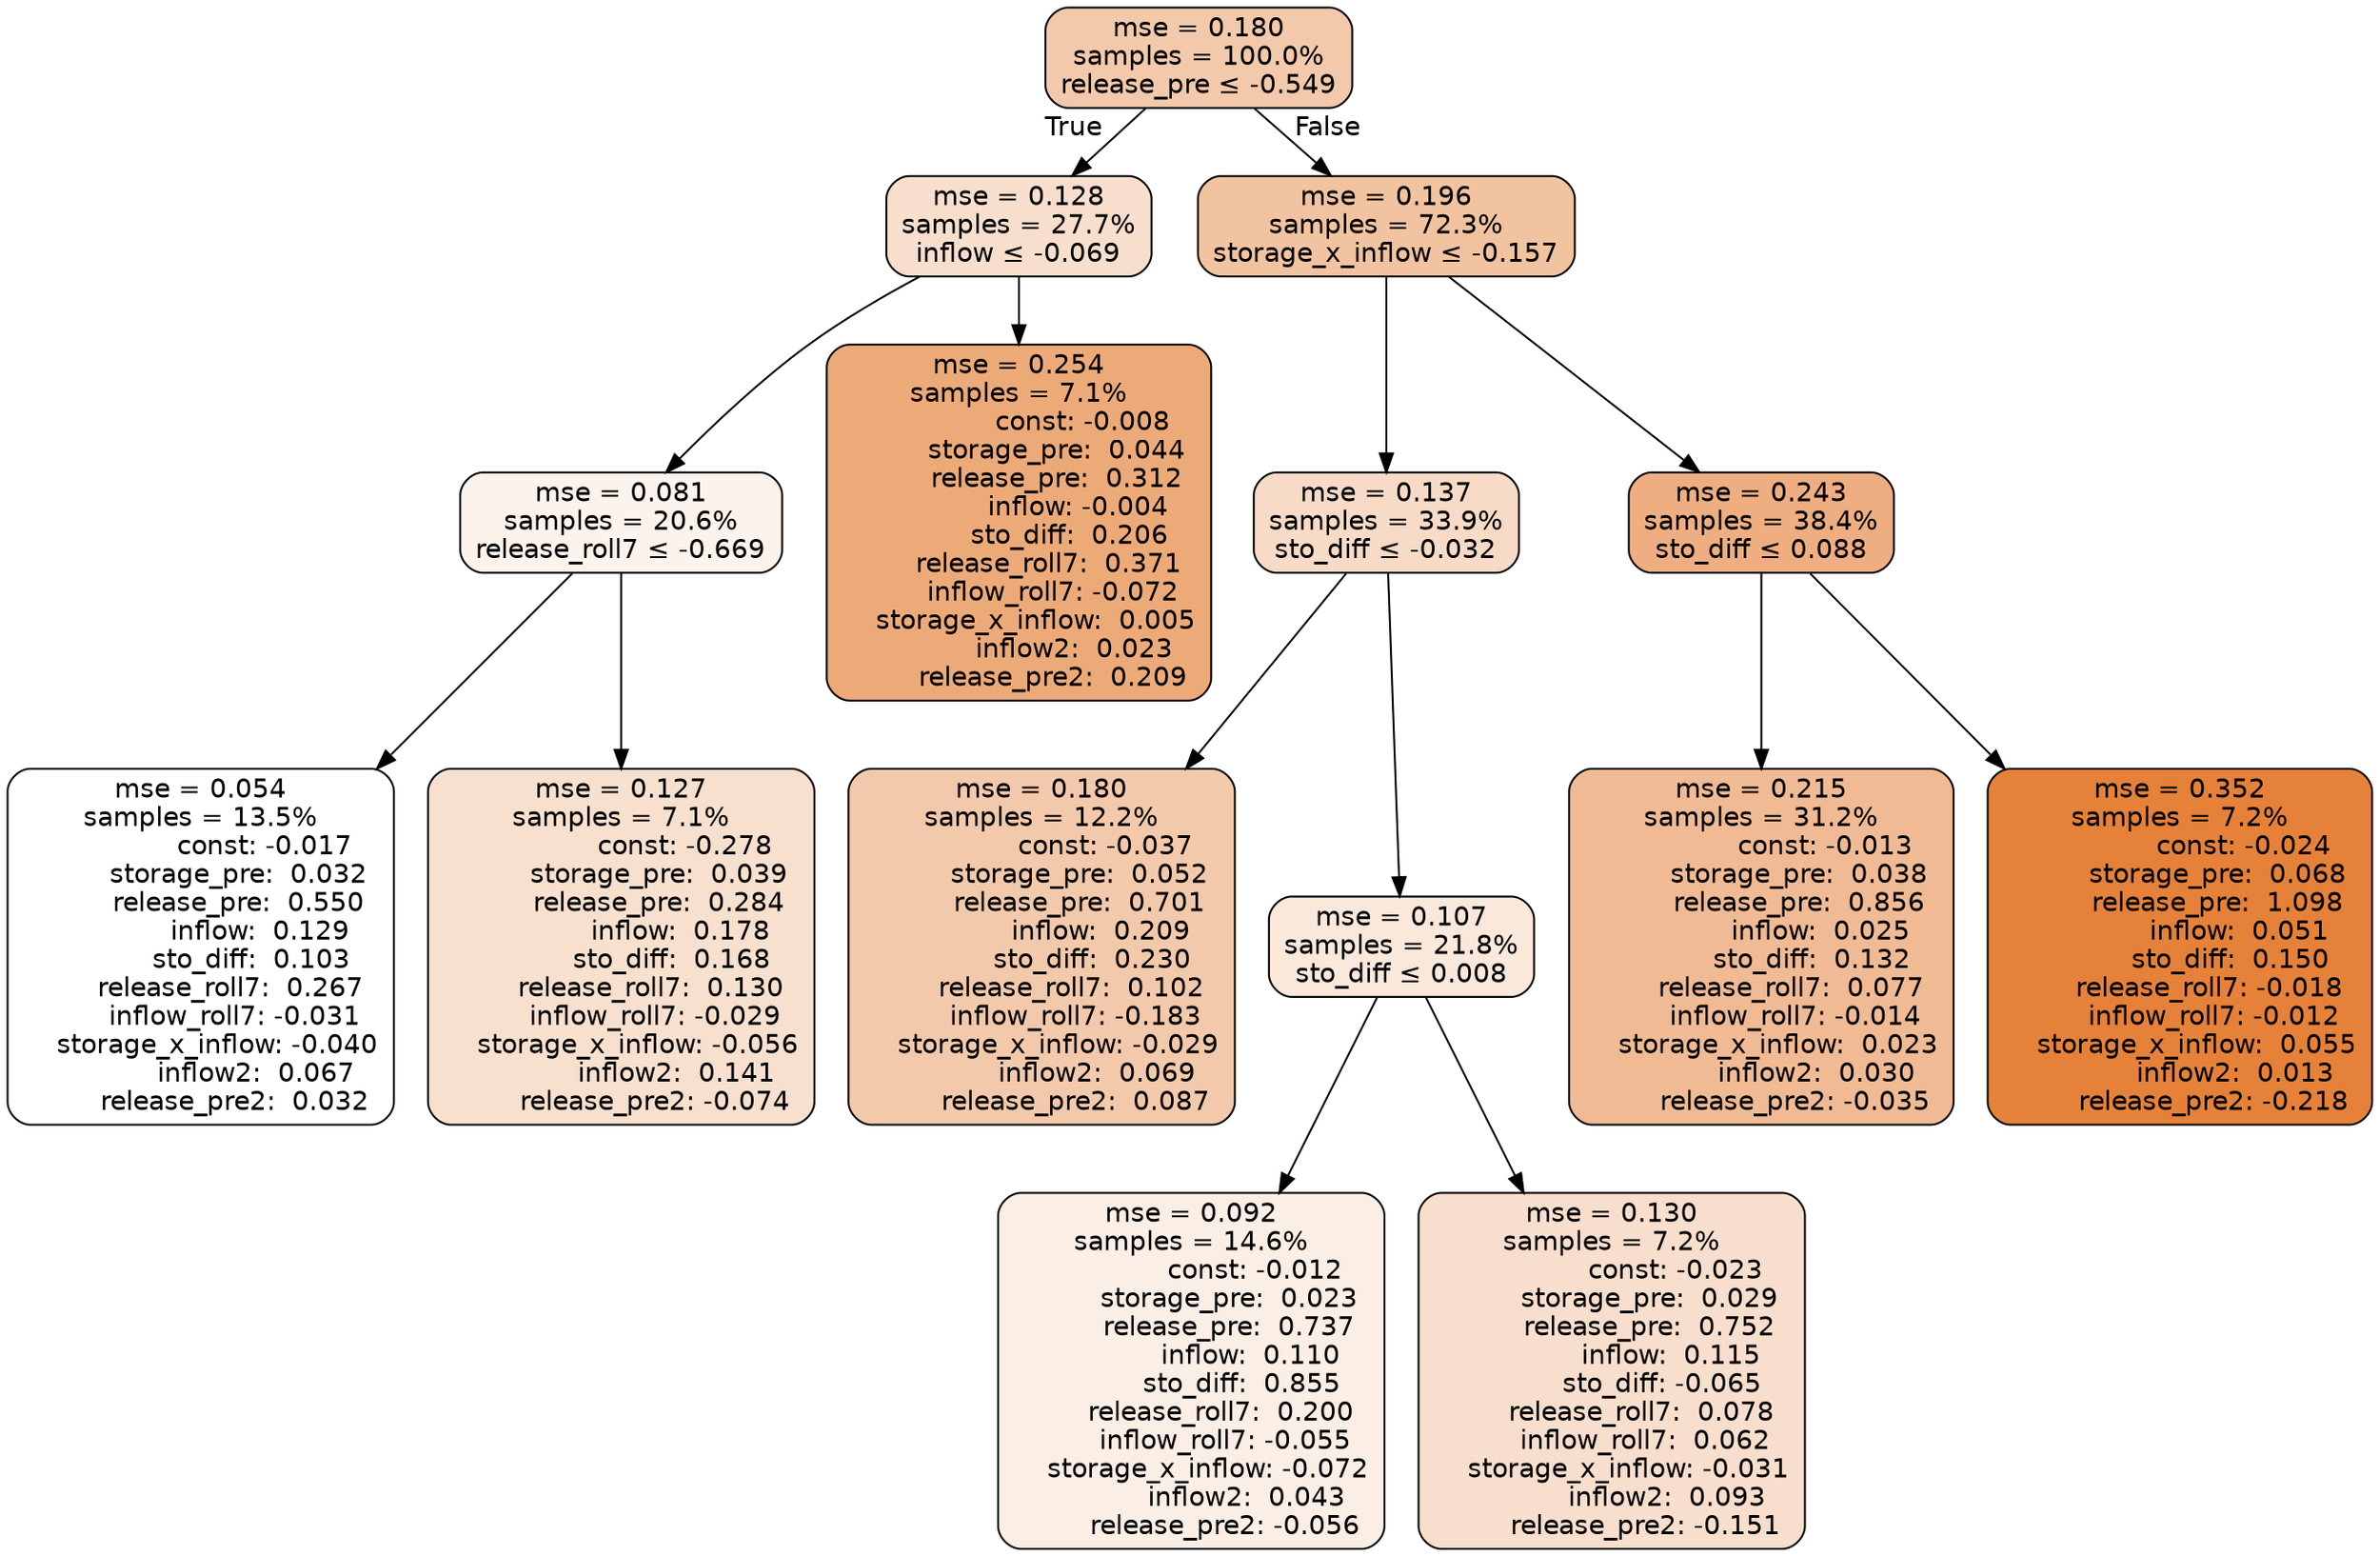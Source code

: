 digraph tree {
bgcolor="transparent"
node [shape=rectangle, style="filled, rounded", color="black", fontname=helvetica] ;
edge [fontname=helvetica] ;
	"0" [label="mse = 0.180
samples = 100.0%
release_pre &le; -0.549", fillcolor="#f3c9ab"]
	"1" [label="mse = 0.128
samples = 27.7%
inflow &le; -0.069", fillcolor="#f8dfcd"]
	"2" [label="mse = 0.081
samples = 20.6%
release_roll7 &le; -0.669", fillcolor="#fcf3ec"]
	"3" [label="mse = 0.054
samples = 13.5%
               const: -0.017
         storage_pre:  0.032
         release_pre:  0.550
              inflow:  0.129
            sto_diff:  0.103
       release_roll7:  0.267
        inflow_roll7: -0.031
    storage_x_inflow: -0.040
             inflow2:  0.067
        release_pre2:  0.032", fillcolor="#ffffff"]
	"4" [label="mse = 0.127
samples = 7.1%
               const: -0.278
         storage_pre:  0.039
         release_pre:  0.284
              inflow:  0.178
            sto_diff:  0.168
       release_roll7:  0.130
        inflow_roll7: -0.029
    storage_x_inflow: -0.056
             inflow2:  0.141
        release_pre2: -0.074", fillcolor="#f8e0ce"]
	"5" [label="mse = 0.254
samples = 7.1%
               const: -0.008
         storage_pre:  0.044
         release_pre:  0.312
              inflow: -0.004
            sto_diff:  0.206
       release_roll7:  0.371
        inflow_roll7: -0.072
    storage_x_inflow:  0.005
             inflow2:  0.023
        release_pre2:  0.209", fillcolor="#edaa79"]
	"6" [label="mse = 0.196
samples = 72.3%
storage_x_inflow &le; -0.157", fillcolor="#f2c3a0"]
	"7" [label="mse = 0.137
samples = 33.9%
sto_diff &le; -0.032", fillcolor="#f7dbc7"]
	"8" [label="mse = 0.180
samples = 12.2%
               const: -0.037
         storage_pre:  0.052
         release_pre:  0.701
              inflow:  0.209
            sto_diff:  0.230
       release_roll7:  0.102
        inflow_roll7: -0.183
    storage_x_inflow: -0.029
             inflow2:  0.069
        release_pre2:  0.087", fillcolor="#f3c9ab"]
	"9" [label="mse = 0.107
samples = 21.8%
sto_diff &le; 0.008", fillcolor="#fae8db"]
	"10" [label="mse = 0.092
samples = 14.6%
               const: -0.012
         storage_pre:  0.023
         release_pre:  0.737
              inflow:  0.110
            sto_diff:  0.855
       release_roll7:  0.200
        inflow_roll7: -0.055
    storage_x_inflow: -0.072
             inflow2:  0.043
        release_pre2: -0.056", fillcolor="#fbeee5"]
	"11" [label="mse = 0.130
samples = 7.2%
               const: -0.023
         storage_pre:  0.029
         release_pre:  0.752
              inflow:  0.115
            sto_diff: -0.065
       release_roll7:  0.078
        inflow_roll7:  0.062
    storage_x_inflow: -0.031
             inflow2:  0.093
        release_pre2: -0.151", fillcolor="#f8decc"]
	"12" [label="mse = 0.243
samples = 38.4%
sto_diff &le; 0.088", fillcolor="#eeae81"]
	"13" [label="mse = 0.215
samples = 31.2%
               const: -0.013
         storage_pre:  0.038
         release_pre:  0.856
              inflow:  0.025
            sto_diff:  0.132
       release_roll7:  0.077
        inflow_roll7: -0.014
    storage_x_inflow:  0.023
             inflow2:  0.030
        release_pre2: -0.035", fillcolor="#f0ba94"]
	"14" [label="mse = 0.352
samples = 7.2%
               const: -0.024
         storage_pre:  0.068
         release_pre:  1.098
              inflow:  0.051
            sto_diff:  0.150
       release_roll7: -0.018
        inflow_roll7: -0.012
    storage_x_inflow:  0.055
             inflow2:  0.013
        release_pre2: -0.218", fillcolor="#e58139"]

	"0" -> "1" [labeldistance=2.5, labelangle=45, headlabel="True"]
	"1" -> "2"
	"2" -> "3"
	"2" -> "4"
	"1" -> "5"
	"0" -> "6" [labeldistance=2.5, labelangle=-45, headlabel="False"]
	"6" -> "7"
	"7" -> "8"
	"7" -> "9"
	"9" -> "10"
	"9" -> "11"
	"6" -> "12"
	"12" -> "13"
	"12" -> "14"
}
